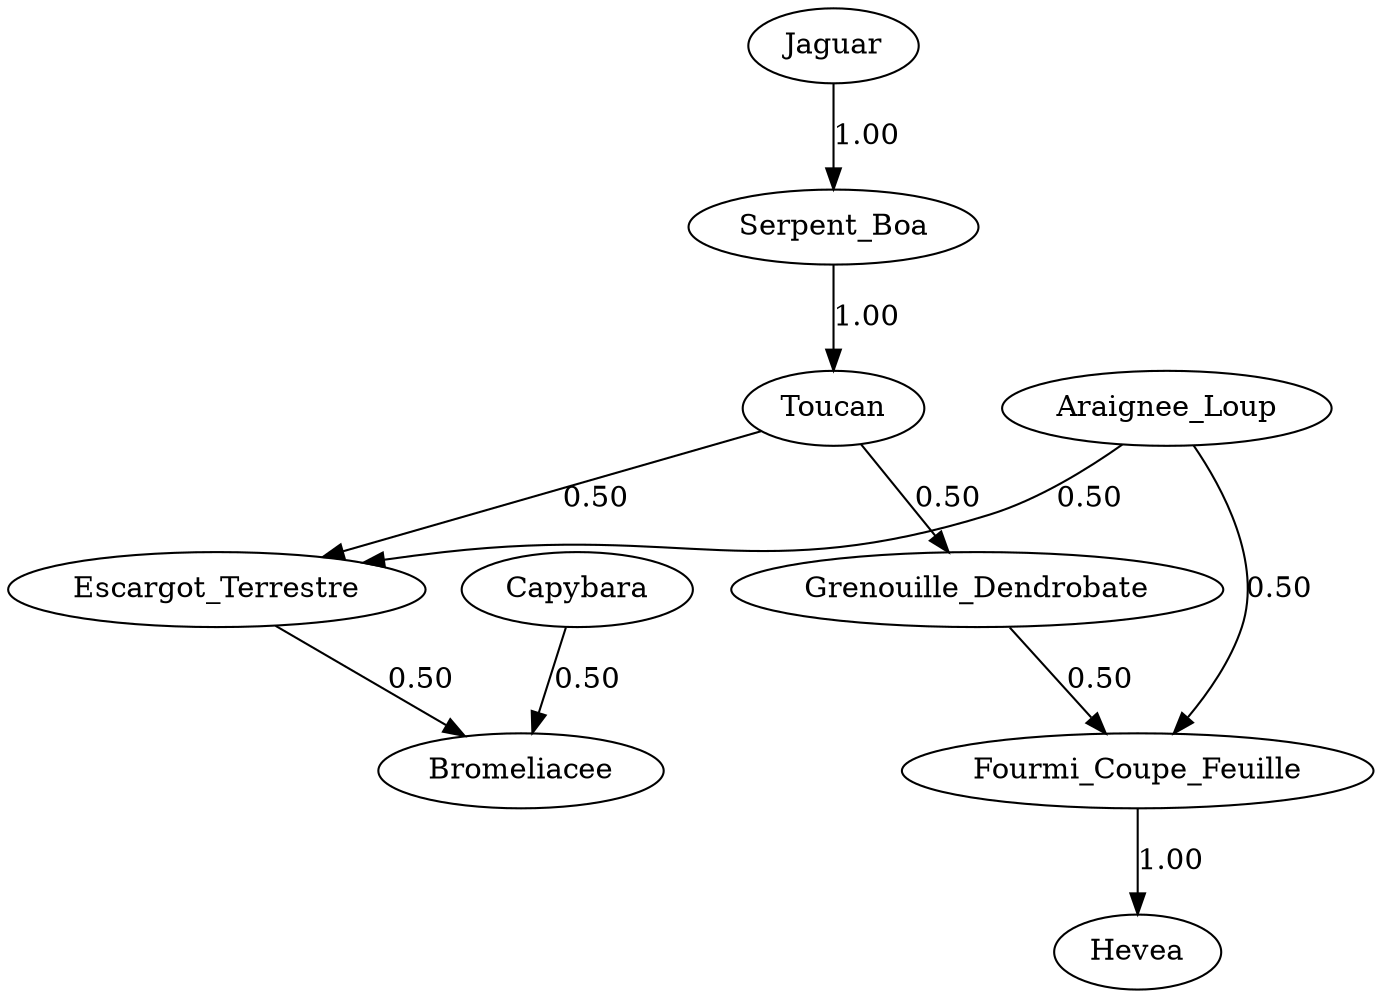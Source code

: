 digraph Amazonie {
Jaguar -> Serpent_Boa [label="1.00"];
Serpent_Boa -> Toucan [label="1.00"];
Toucan -> Escargot_Terrestre [label="0.50"];
Toucan -> Grenouille_Dendrobate [label="0.50"];
Araignee_Loup -> Escargot_Terrestre [label="0.50"];
Araignee_Loup -> Fourmi_Coupe_Feuille [label="0.50"];
Grenouille_Dendrobate -> Fourmi_Coupe_Feuille [label="0.50"];
Escargot_Terrestre -> Bromeliacee [label="0.50"];
Capybara -> Bromeliacee [label="0.50"];
Fourmi_Coupe_Feuille -> Hevea [label="1.00"];
}
